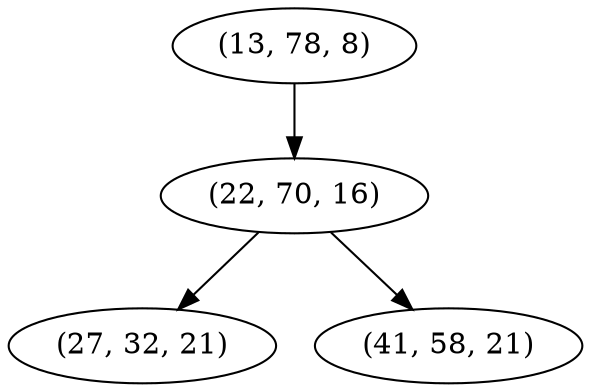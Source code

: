 digraph tree {
    "(13, 78, 8)";
    "(22, 70, 16)";
    "(27, 32, 21)";
    "(41, 58, 21)";
    "(13, 78, 8)" -> "(22, 70, 16)";
    "(22, 70, 16)" -> "(27, 32, 21)";
    "(22, 70, 16)" -> "(41, 58, 21)";
}
